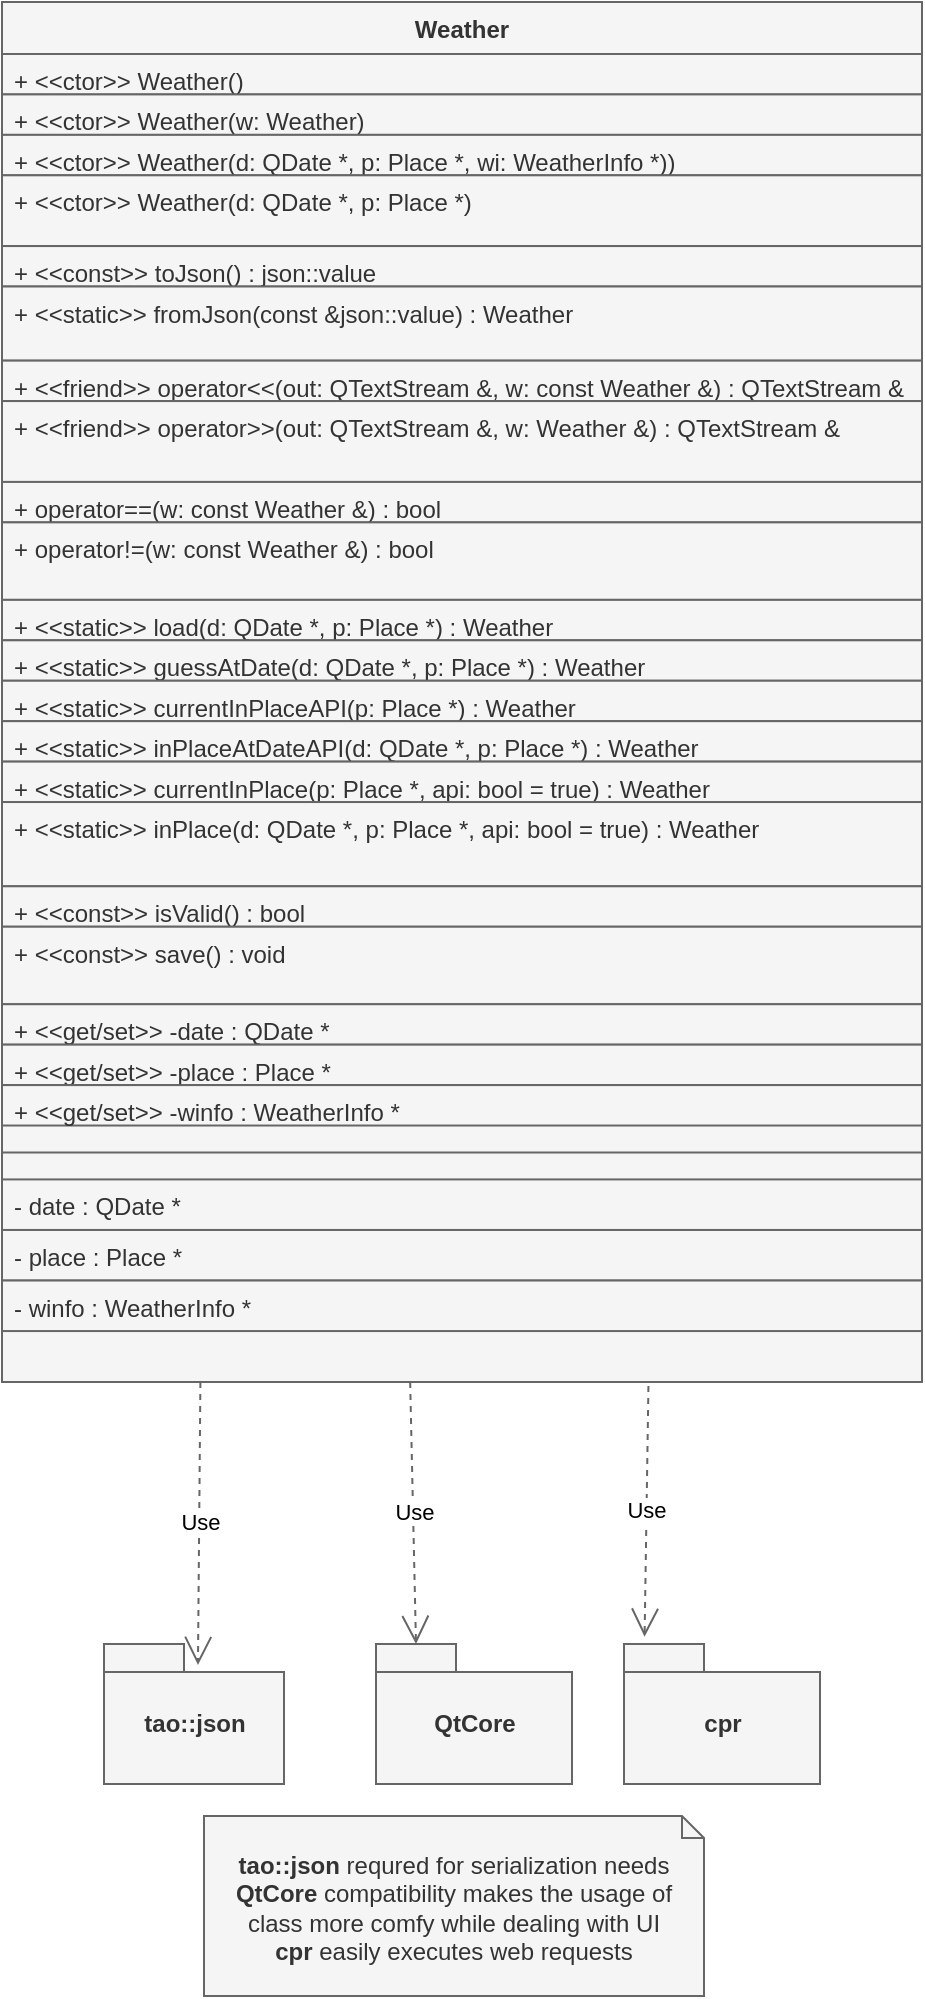 <mxfile version="13.10.0" type="embed">
    <diagram id="t7Q9NwFqPBEv0oz1o2lf" name="Page-1">
        <mxGraphModel dx="992" dy="763" grid="1" gridSize="10" guides="1" tooltips="1" connect="1" arrows="1" fold="1" page="1" pageScale="1" pageWidth="850" pageHeight="1100" background="#FFFFFF" math="0" shadow="0">
            <root>
                <mxCell id="0"/>
                <mxCell id="1" parent="0"/>
                <mxCell id="84" value="" style="group" vertex="1" connectable="0" parent="1">
                    <mxGeometry x="230" y="40" width="460" height="996.99" as="geometry"/>
                </mxCell>
                <mxCell id="46" value="" style="group;fillColor=#f5f5f5;strokeColor=#666666;fontColor=#333333;container=0;" vertex="1" connectable="0" parent="84">
                    <mxGeometry width="460" height="690" as="geometry"/>
                </mxCell>
                <mxCell id="20" value="Use" style="endArrow=open;endSize=12;dashed=1;html=1;entryX=0.522;entryY=0.15;entryDx=0;entryDy=0;entryPerimeter=0;exitX=0.17;exitY=0.967;exitDx=0;exitDy=0;exitPerimeter=0;fillColor=#f5f5f5;strokeColor=#666666;" edge="1" parent="84" target="16">
                    <mxGeometry width="160" relative="1" as="geometry">
                        <mxPoint x="99.2" y="690.0" as="sourcePoint"/>
                        <mxPoint x="341" y="760.99" as="targetPoint"/>
                    </mxGeometry>
                </mxCell>
                <mxCell id="21" value="Use" style="endArrow=open;endSize=12;dashed=1;html=1;entryX=0;entryY=0;entryDx=20;entryDy=0;entryPerimeter=0;exitX=0.398;exitY=0.967;exitDx=0;exitDy=0;exitPerimeter=0;fillColor=#f5f5f5;strokeColor=#666666;" edge="1" parent="84" target="18">
                    <mxGeometry width="160" relative="1" as="geometry">
                        <mxPoint x="204.08" y="690.0" as="sourcePoint"/>
                        <mxPoint x="263" y="829.99" as="targetPoint"/>
                    </mxGeometry>
                </mxCell>
                <mxCell id="24" value="Use" style="endArrow=open;endSize=12;dashed=1;html=1;entryX=0.105;entryY=-0.052;entryDx=0;entryDy=0;entryPerimeter=0;exitX=0.657;exitY=1.033;exitDx=0;exitDy=0;exitPerimeter=0;fillColor=#f5f5f5;strokeColor=#666666;" edge="1" parent="84" target="22">
                    <mxGeometry width="160" relative="1" as="geometry">
                        <mxPoint x="323.22" y="691.98" as="sourcePoint"/>
                        <mxPoint x="321" y="816.99" as="targetPoint"/>
                    </mxGeometry>
                </mxCell>
                <mxCell id="22" value="cpr" style="shape=folder;fontStyle=1;spacingTop=10;tabWidth=40;tabHeight=14;tabPosition=left;html=1;fillColor=#f5f5f5;strokeColor=#666666;fontColor=#333333;" vertex="1" parent="84">
                    <mxGeometry x="311" y="820.99" width="98" height="70" as="geometry"/>
                </mxCell>
                <mxCell id="18" value="QtCore" style="shape=folder;fontStyle=1;spacingTop=10;tabWidth=40;tabHeight=14;tabPosition=left;html=1;fillColor=#f5f5f5;strokeColor=#666666;fontColor=#333333;" vertex="1" parent="84">
                    <mxGeometry x="187" y="820.99" width="98" height="70" as="geometry"/>
                </mxCell>
                <mxCell id="16" value="tao::json" style="shape=folder;fontStyle=1;spacingTop=10;tabWidth=40;tabHeight=14;tabPosition=left;html=1;fillColor=#f5f5f5;strokeColor=#666666;fontColor=#333333;" vertex="1" parent="84">
                    <mxGeometry x="51" y="820.99" width="90" height="70" as="geometry"/>
                </mxCell>
                <mxCell id="25" value="&lt;b&gt;tao::json&lt;/b&gt; requred for serialization needs&lt;br&gt;&lt;b&gt;QtCore&lt;/b&gt; compatibility makes the usage of class more comfy while dealing with UI&lt;br&gt;&lt;b&gt;cpr&lt;/b&gt; easily executes web requests" style="shape=note2;boundedLbl=1;whiteSpace=wrap;html=1;size=11;verticalAlign=top;align=center;fillColor=#f5f5f5;strokeColor=#666666;fontColor=#333333;" vertex="1" parent="84">
                    <mxGeometry x="101" y="906.99" width="250" height="90" as="geometry"/>
                </mxCell>
                <mxCell id="3" value="Weather" style="swimlane;fontStyle=1;align=center;verticalAlign=top;childLayout=stackLayout;horizontal=1;startSize=26;horizontalStack=0;resizeParent=1;resizeParentMax=0;resizeLast=0;collapsible=1;marginBottom=0;fillColor=#f5f5f5;strokeColor=#666666;fontColor=#333333;" vertex="1" parent="84">
                    <mxGeometry width="460" height="664.533" as="geometry"/>
                </mxCell>
                <mxCell id="4" value="+ &lt;&lt;ctor&gt;&gt; Weather()" style="text;strokeColor=#666666;fillColor=#f5f5f5;align=left;verticalAlign=top;spacingLeft=4;spacingRight=4;overflow=hidden;rotatable=0;points=[[0,0.5],[1,0.5]];portConstraint=eastwest;fontColor=#333333;" vertex="1" parent="3">
                    <mxGeometry y="26" width="460" height="20.217" as="geometry"/>
                </mxCell>
                <mxCell id="8" value="+ &lt;&lt;ctor&gt;&gt; Weather(w: Weather)" style="text;strokeColor=#666666;fillColor=#f5f5f5;align=left;verticalAlign=top;spacingLeft=4;spacingRight=4;overflow=hidden;rotatable=0;points=[[0,0.5],[1,0.5]];portConstraint=eastwest;fontColor=#333333;" vertex="1" parent="3">
                    <mxGeometry y="46.217" width="460" height="20.217" as="geometry"/>
                </mxCell>
                <mxCell id="9" value="+ &lt;&lt;ctor&gt;&gt; Weather(d: QDate *, p: Place *, wi: WeatherInfo *))" style="text;strokeColor=#666666;fillColor=#f5f5f5;align=left;verticalAlign=top;spacingLeft=4;spacingRight=4;overflow=hidden;rotatable=0;points=[[0,0.5],[1,0.5]];portConstraint=eastwest;fontColor=#333333;" vertex="1" parent="3">
                    <mxGeometry y="66.435" width="460" height="20.217" as="geometry"/>
                </mxCell>
                <mxCell id="10" value="+ &lt;&lt;ctor&gt;&gt; Weather(d: QDate *, p: Place *)" style="text;strokeColor=#666666;fillColor=#f5f5f5;align=left;verticalAlign=top;spacingLeft=4;spacingRight=4;overflow=hidden;rotatable=0;points=[[0,0.5],[1,0.5]];portConstraint=eastwest;fontColor=#333333;" vertex="1" parent="3">
                    <mxGeometry y="86.652" width="460" height="35.38" as="geometry"/>
                </mxCell>
                <mxCell id="11" value="+ &lt;&lt;const&gt;&gt; toJson() : json::value" style="text;strokeColor=#666666;fillColor=#f5f5f5;align=left;verticalAlign=top;spacingLeft=4;spacingRight=4;overflow=hidden;rotatable=0;points=[[0,0.5],[1,0.5]];portConstraint=eastwest;fontColor=#333333;" vertex="1" parent="3">
                    <mxGeometry y="122.033" width="460" height="20.217" as="geometry"/>
                </mxCell>
                <mxCell id="12" value="+ &lt;&lt;static&gt;&gt; fromJson(const &amp;json::value) : Weather" style="text;strokeColor=#666666;fillColor=#f5f5f5;align=left;verticalAlign=top;spacingLeft=4;spacingRight=4;overflow=hidden;rotatable=0;points=[[0,0.5],[1,0.5]];portConstraint=eastwest;fontColor=#333333;" vertex="1" parent="3">
                    <mxGeometry y="142.25" width="460" height="37.065" as="geometry"/>
                </mxCell>
                <mxCell id="13" value="+ &lt;&lt;friend&gt;&gt; operator&lt;&lt;(out: QTextStream &amp;, w: const Weather &amp;) : QTextStream &amp;" style="text;strokeColor=#666666;fillColor=#f5f5f5;align=left;verticalAlign=top;spacingLeft=4;spacingRight=4;overflow=hidden;rotatable=0;points=[[0,0.5],[1,0.5]];portConstraint=eastwest;fontColor=#333333;" vertex="1" parent="3">
                    <mxGeometry y="179.315" width="460" height="20.217" as="geometry"/>
                </mxCell>
                <mxCell id="15" value="+ &lt;&lt;friend&gt;&gt; operator&gt;&gt;(out: QTextStream &amp;, w: Weather &amp;) : QTextStream &amp;" style="text;strokeColor=#666666;fillColor=#f5f5f5;align=left;verticalAlign=top;spacingLeft=4;spacingRight=4;overflow=hidden;rotatable=0;points=[[0,0.5],[1,0.5]];portConstraint=eastwest;fontColor=#333333;" vertex="1" parent="3">
                    <mxGeometry y="199.533" width="460" height="40.435" as="geometry"/>
                </mxCell>
                <mxCell id="30" value="+ operator==(w: const Weather &amp;) : bool" style="text;strokeColor=#666666;fillColor=#f5f5f5;align=left;verticalAlign=top;spacingLeft=4;spacingRight=4;overflow=hidden;rotatable=0;points=[[0,0.5],[1,0.5]];portConstraint=eastwest;fontColor=#333333;" vertex="1" parent="3">
                    <mxGeometry y="239.967" width="460" height="20.217" as="geometry"/>
                </mxCell>
                <mxCell id="31" value="+ operator!=(w: const Weather &amp;) : bool" style="text;strokeColor=#666666;fillColor=#f5f5f5;align=left;verticalAlign=top;spacingLeft=4;spacingRight=4;overflow=hidden;rotatable=0;points=[[0,0.5],[1,0.5]];portConstraint=eastwest;fontColor=#333333;" vertex="1" parent="3">
                    <mxGeometry y="260.185" width="460" height="38.75" as="geometry"/>
                </mxCell>
                <mxCell id="32" value="+ &lt;&lt;static&gt;&gt; load(d: QDate *, p: Place *) : Weather" style="text;strokeColor=#666666;fillColor=#f5f5f5;align=left;verticalAlign=top;spacingLeft=4;spacingRight=4;overflow=hidden;rotatable=0;points=[[0,0.5],[1,0.5]];portConstraint=eastwest;fontColor=#333333;" vertex="1" parent="3">
                    <mxGeometry y="298.935" width="460" height="20.217" as="geometry"/>
                </mxCell>
                <mxCell id="33" value="+ &lt;&lt;static&gt;&gt; guessAtDate(d: QDate *, p: Place *) : Weather" style="text;strokeColor=#666666;fillColor=#f5f5f5;align=left;verticalAlign=top;spacingLeft=4;spacingRight=4;overflow=hidden;rotatable=0;points=[[0,0.5],[1,0.5]];portConstraint=eastwest;fontColor=#333333;" vertex="1" parent="3">
                    <mxGeometry y="319.152" width="460" height="20.217" as="geometry"/>
                </mxCell>
                <mxCell id="34" value="+ &lt;&lt;static&gt;&gt; currentInPlaceAPI(p: Place *) : Weather" style="text;strokeColor=#666666;fillColor=#f5f5f5;align=left;verticalAlign=top;spacingLeft=4;spacingRight=4;overflow=hidden;rotatable=0;points=[[0,0.5],[1,0.5]];portConstraint=eastwest;fontColor=#333333;" vertex="1" parent="3">
                    <mxGeometry y="339.37" width="460" height="20.217" as="geometry"/>
                </mxCell>
                <mxCell id="35" value="+ &lt;&lt;static&gt;&gt; inPlaceAtDateAPI(d: QDate *, p: Place *) : Weather" style="text;strokeColor=#666666;fillColor=#f5f5f5;align=left;verticalAlign=top;spacingLeft=4;spacingRight=4;overflow=hidden;rotatable=0;points=[[0,0.5],[1,0.5]];portConstraint=eastwest;fontColor=#333333;" vertex="1" parent="3">
                    <mxGeometry y="359.587" width="460" height="20.217" as="geometry"/>
                </mxCell>
                <mxCell id="36" value="+ &lt;&lt;static&gt;&gt; currentInPlace(p: Place *, api: bool = true) : Weather" style="text;strokeColor=#666666;fillColor=#f5f5f5;align=left;verticalAlign=top;spacingLeft=4;spacingRight=4;overflow=hidden;rotatable=0;points=[[0,0.5],[1,0.5]];portConstraint=eastwest;fontColor=#333333;" vertex="1" parent="3">
                    <mxGeometry y="379.804" width="460" height="20.217" as="geometry"/>
                </mxCell>
                <mxCell id="37" value="+ &lt;&lt;static&gt;&gt; inPlace(d: QDate *, p: Place *, api: bool = true) : Weather" style="text;strokeColor=#666666;fillColor=#f5f5f5;align=left;verticalAlign=top;spacingLeft=4;spacingRight=4;overflow=hidden;rotatable=0;points=[[0,0.5],[1,0.5]];portConstraint=eastwest;fontColor=#333333;" vertex="1" parent="3">
                    <mxGeometry y="400.022" width="460" height="42.12" as="geometry"/>
                </mxCell>
                <mxCell id="38" value="+ &lt;&lt;const&gt;&gt; isValid() : bool" style="text;strokeColor=#666666;fillColor=#f5f5f5;align=left;verticalAlign=top;spacingLeft=4;spacingRight=4;overflow=hidden;rotatable=0;points=[[0,0.5],[1,0.5]];portConstraint=eastwest;fontColor=#333333;" vertex="1" parent="3">
                    <mxGeometry y="442.141" width="460" height="20.217" as="geometry"/>
                </mxCell>
                <mxCell id="40" value="+ &lt;&lt;const&gt;&gt; save() : void" style="text;strokeColor=#666666;fillColor=#f5f5f5;align=left;verticalAlign=top;spacingLeft=4;spacingRight=4;overflow=hidden;rotatable=0;points=[[0,0.5],[1,0.5]];portConstraint=eastwest;fontColor=#333333;" vertex="1" parent="3">
                    <mxGeometry y="462.359" width="460" height="38.75" as="geometry"/>
                </mxCell>
                <mxCell id="43" value="+ &lt;&lt;get/set&gt;&gt; -date : QDate *" style="text;strokeColor=#666666;fillColor=#f5f5f5;align=left;verticalAlign=top;spacingLeft=4;spacingRight=4;overflow=hidden;rotatable=0;points=[[0,0.5],[1,0.5]];portConstraint=eastwest;fontColor=#333333;" vertex="1" parent="3">
                    <mxGeometry y="501.109" width="460" height="20.217" as="geometry"/>
                </mxCell>
                <mxCell id="44" value="+ &lt;&lt;get/set&gt;&gt; -place : Place *" style="text;strokeColor=#666666;fillColor=#f5f5f5;align=left;verticalAlign=top;spacingLeft=4;spacingRight=4;overflow=hidden;rotatable=0;points=[[0,0.5],[1,0.5]];portConstraint=eastwest;fontColor=#333333;" vertex="1" parent="3">
                    <mxGeometry y="521.326" width="460" height="20.217" as="geometry"/>
                </mxCell>
                <mxCell id="45" value="+ &lt;&lt;get/set&gt;&gt; -winfo : WeatherInfo *" style="text;strokeColor=#666666;fillColor=#f5f5f5;align=left;verticalAlign=top;spacingLeft=4;spacingRight=4;overflow=hidden;rotatable=0;points=[[0,0.5],[1,0.5]];portConstraint=eastwest;fontColor=#333333;" vertex="1" parent="3">
                    <mxGeometry y="541.543" width="460" height="20.217" as="geometry"/>
                </mxCell>
                <mxCell id="5" value="" style="line;strokeWidth=1;fillColor=#f5f5f5;align=left;verticalAlign=middle;spacingTop=-1;spacingLeft=3;spacingRight=3;rotatable=0;labelPosition=right;points=[];portConstraint=eastwest;strokeColor=#666666;fontColor=#333333;" vertex="1" parent="3">
                    <mxGeometry y="561.761" width="460" height="26.957" as="geometry"/>
                </mxCell>
                <mxCell id="6" value="- date : QDate *" style="text;strokeColor=#666666;fillColor=#f5f5f5;align=left;verticalAlign=top;spacingLeft=4;spacingRight=4;overflow=hidden;rotatable=0;points=[[0,0.5],[1,0.5]];portConstraint=eastwest;fontColor=#333333;" vertex="1" parent="3">
                    <mxGeometry y="588.717" width="460" height="25.272" as="geometry"/>
                </mxCell>
                <mxCell id="41" value="- place : Place *" style="text;strokeColor=#666666;fillColor=#f5f5f5;align=left;verticalAlign=top;spacingLeft=4;spacingRight=4;overflow=hidden;rotatable=0;points=[[0,0.5],[1,0.5]];portConstraint=eastwest;fontColor=#333333;" vertex="1" parent="3">
                    <mxGeometry y="613.989" width="460" height="25.272" as="geometry"/>
                </mxCell>
                <mxCell id="42" value="- winfo : WeatherInfo *" style="text;strokeColor=#666666;fillColor=#f5f5f5;align=left;verticalAlign=top;spacingLeft=4;spacingRight=4;overflow=hidden;rotatable=0;points=[[0,0.5],[1,0.5]];portConstraint=eastwest;fontColor=#333333;" vertex="1" parent="3">
                    <mxGeometry y="639.261" width="460" height="25.272" as="geometry"/>
                </mxCell>
            </root>
        </mxGraphModel>
    </diagram>
</mxfile>